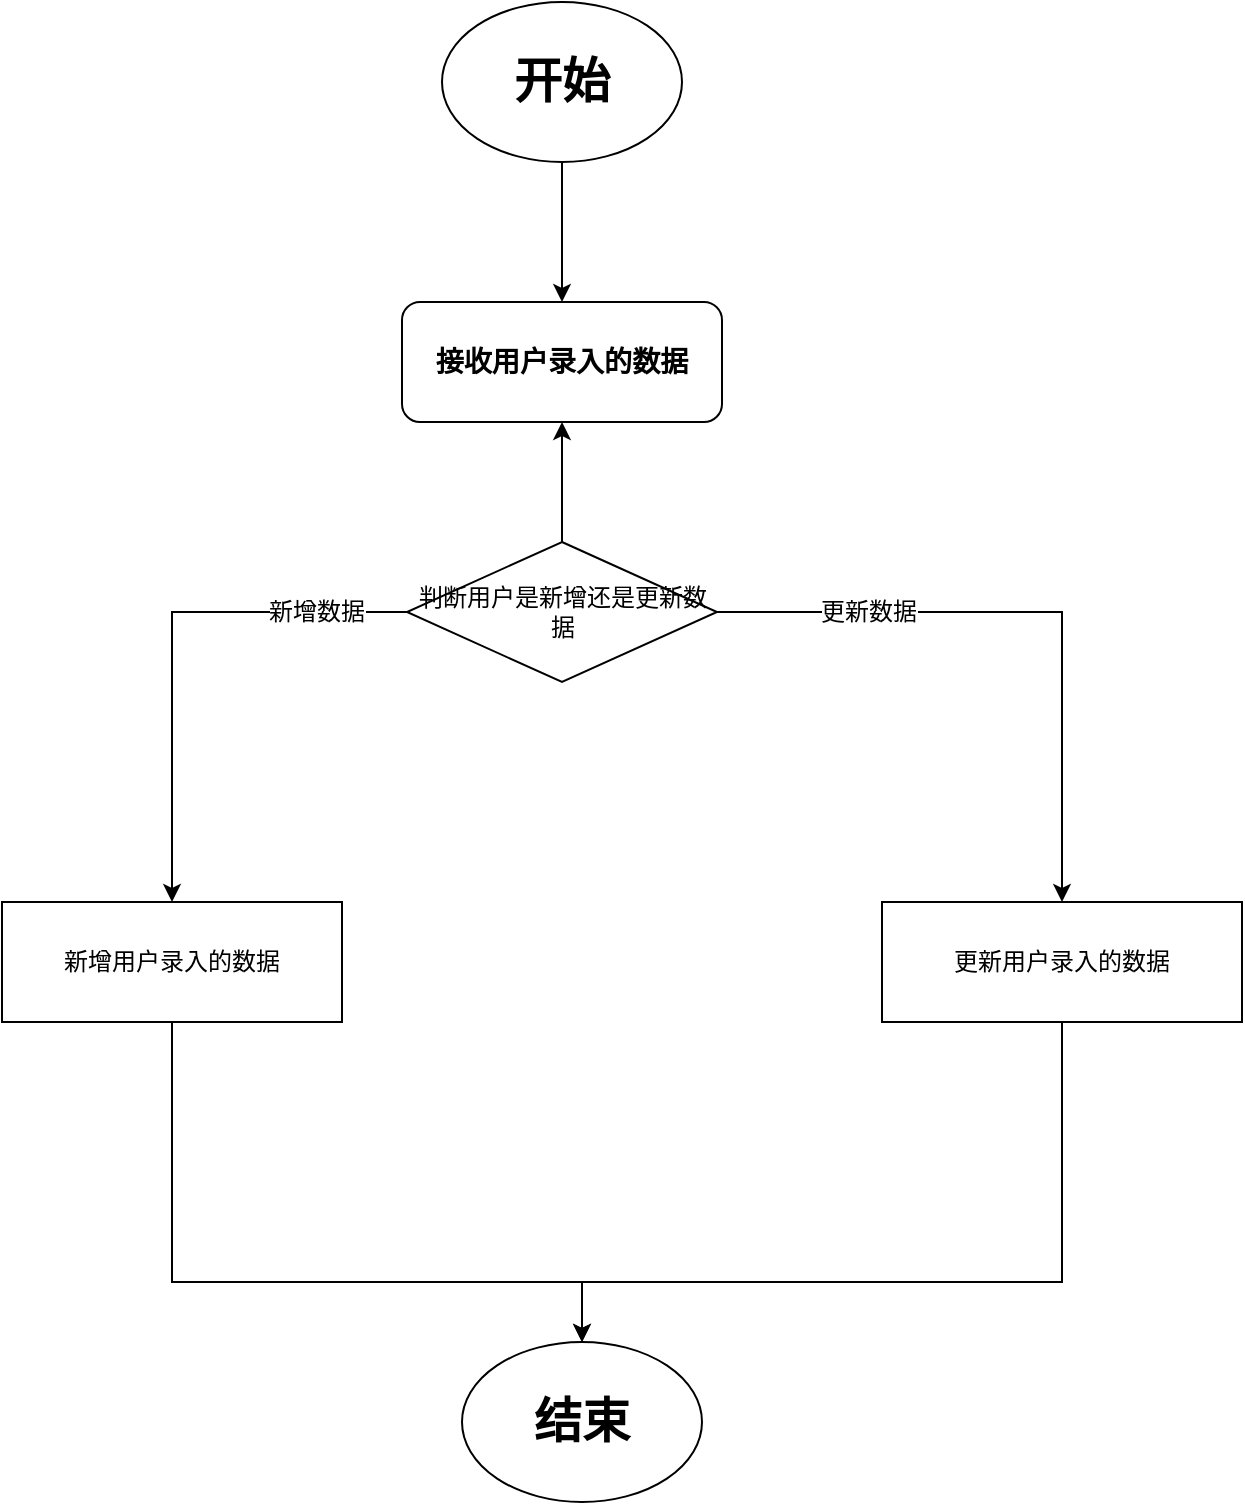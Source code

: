 <mxfile version="11.1.2" type="github"><diagram id="0rnw9KgXqtNvB2lQQDOe" name="第 1 页"><mxGraphModel dx="1422" dy="764" grid="1" gridSize="10" guides="1" tooltips="1" connect="1" arrows="1" fold="1" page="1" pageScale="1" pageWidth="827" pageHeight="1169" math="0" shadow="0"><root><mxCell id="0"/><mxCell id="1" parent="0"/><mxCell id="VOX8vflsIrSZXdpF8ErJ-2" value="" style="edgeStyle=orthogonalEdgeStyle;rounded=0;orthogonalLoop=1;jettySize=auto;html=1;" edge="1" parent="1" source="4ZYroCkWGMHXMIZ-qRx_-1" target="VOX8vflsIrSZXdpF8ErJ-1"><mxGeometry relative="1" as="geometry"/></mxCell><mxCell id="4ZYroCkWGMHXMIZ-qRx_-1" value="&lt;h1&gt;开始&lt;/h1&gt;" style="ellipse;whiteSpace=wrap;html=1;" parent="1" vertex="1"><mxGeometry x="330" y="10" width="120" height="80" as="geometry"/></mxCell><mxCell id="VOX8vflsIrSZXdpF8ErJ-1" value="&lt;h3&gt;接收用户录入的数据&lt;/h3&gt;" style="rounded=1;whiteSpace=wrap;html=1;" vertex="1" parent="1"><mxGeometry x="310" y="160" width="160" height="60" as="geometry"/></mxCell><mxCell id="VOX8vflsIrSZXdpF8ErJ-59" style="edgeStyle=elbowEdgeStyle;rounded=0;orthogonalLoop=1;jettySize=auto;elbow=vertical;html=1;exitX=0.5;exitY=1;exitDx=0;exitDy=0;entryX=0.5;entryY=0;entryDx=0;entryDy=0;" edge="1" parent="1" source="VOX8vflsIrSZXdpF8ErJ-24" target="VOX8vflsIrSZXdpF8ErJ-51"><mxGeometry relative="1" as="geometry"><Array as="points"><mxPoint x="340" y="650"/><mxPoint x="390" y="660"/><mxPoint x="280" y="650"/></Array></mxGeometry></mxCell><mxCell id="VOX8vflsIrSZXdpF8ErJ-24" value="新增用户录入的数据" style="rounded=0;whiteSpace=wrap;html=1;" vertex="1" parent="1"><mxGeometry x="110" y="460" width="170" height="60" as="geometry"/></mxCell><mxCell id="VOX8vflsIrSZXdpF8ErJ-58" style="edgeStyle=elbowEdgeStyle;rounded=0;orthogonalLoop=1;jettySize=auto;elbow=vertical;html=1;exitX=0.5;exitY=1;exitDx=0;exitDy=0;" edge="1" parent="1" source="VOX8vflsIrSZXdpF8ErJ-25"><mxGeometry relative="1" as="geometry"><mxPoint x="400" y="680" as="targetPoint"/><Array as="points"><mxPoint x="560" y="650"/><mxPoint x="500" y="650"/><mxPoint x="490" y="650"/><mxPoint x="420" y="660"/><mxPoint x="400" y="650"/><mxPoint x="620" y="640"/></Array></mxGeometry></mxCell><mxCell id="VOX8vflsIrSZXdpF8ErJ-25" value="更新用户录入的数据" style="rounded=0;whiteSpace=wrap;html=1;" vertex="1" parent="1"><mxGeometry x="550" y="460" width="180" height="60" as="geometry"/></mxCell><mxCell id="VOX8vflsIrSZXdpF8ErJ-28" value="" style="edgeStyle=orthogonalEdgeStyle;rounded=0;orthogonalLoop=1;jettySize=auto;html=1;" edge="1" parent="1" source="VOX8vflsIrSZXdpF8ErJ-27" target="VOX8vflsIrSZXdpF8ErJ-1"><mxGeometry relative="1" as="geometry"/></mxCell><mxCell id="VOX8vflsIrSZXdpF8ErJ-31" style="edgeStyle=orthogonalEdgeStyle;rounded=0;orthogonalLoop=1;jettySize=auto;html=1;exitX=1;exitY=0.5;exitDx=0;exitDy=0;" edge="1" parent="1" source="VOX8vflsIrSZXdpF8ErJ-27"><mxGeometry relative="1" as="geometry"><mxPoint x="640" y="460" as="targetPoint"/><Array as="points"><mxPoint x="640" y="315"/></Array></mxGeometry></mxCell><mxCell id="VOX8vflsIrSZXdpF8ErJ-33" value="更新数据" style="text;html=1;resizable=0;points=[];align=center;verticalAlign=middle;labelBackgroundColor=#ffffff;" vertex="1" connectable="0" parent="VOX8vflsIrSZXdpF8ErJ-31"><mxGeometry x="-0.527" relative="1" as="geometry"><mxPoint as="offset"/></mxGeometry></mxCell><mxCell id="VOX8vflsIrSZXdpF8ErJ-41" style="edgeStyle=orthogonalEdgeStyle;rounded=0;orthogonalLoop=1;jettySize=auto;html=1;exitX=0;exitY=0.5;exitDx=0;exitDy=0;entryX=0.5;entryY=0;entryDx=0;entryDy=0;" edge="1" parent="1" source="VOX8vflsIrSZXdpF8ErJ-27" target="VOX8vflsIrSZXdpF8ErJ-24"><mxGeometry relative="1" as="geometry"/></mxCell><mxCell id="VOX8vflsIrSZXdpF8ErJ-43" value="新增数据" style="text;html=1;resizable=0;points=[];align=center;verticalAlign=middle;labelBackgroundColor=#ffffff;" vertex="1" connectable="0" parent="VOX8vflsIrSZXdpF8ErJ-41"><mxGeometry x="-0.65" relative="1" as="geometry"><mxPoint as="offset"/></mxGeometry></mxCell><mxCell id="VOX8vflsIrSZXdpF8ErJ-27" value="判断用户是新增还是更新数据" style="rhombus;whiteSpace=wrap;html=1;" vertex="1" parent="1"><mxGeometry x="312.5" y="280" width="155" height="70" as="geometry"/></mxCell><mxCell id="VOX8vflsIrSZXdpF8ErJ-51" value="&lt;h1&gt;结束&lt;/h1&gt;" style="ellipse;whiteSpace=wrap;html=1;" vertex="1" parent="1"><mxGeometry x="340" y="680" width="120" height="80" as="geometry"/></mxCell></root></mxGraphModel></diagram></mxfile>